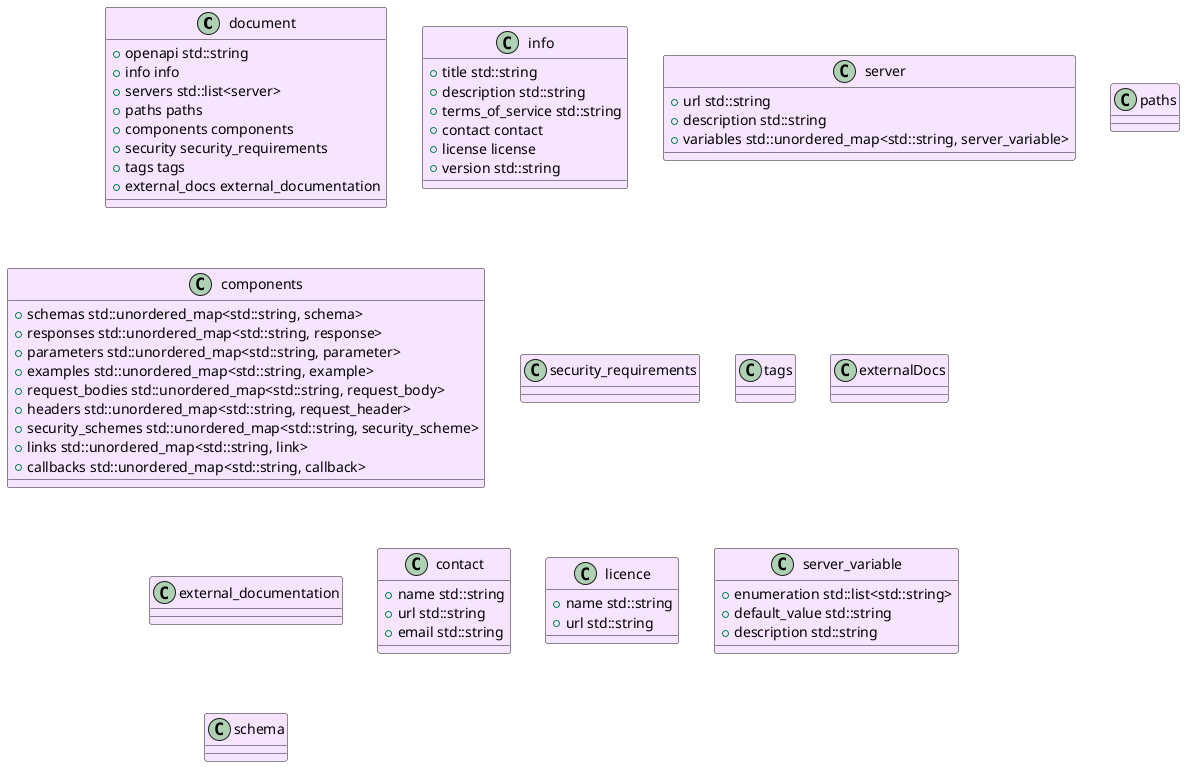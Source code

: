 @startuml
set namespaceSeparator ::
class document #F7E5FF {
        +{field} openapi std::string
        +{field} info info
        +{field} servers std::list<server>
        +{field} paths paths
        +{field} components components
        +{field} security security_requirements
        +{field} tags tags
        +{field} external_docs external_documentation
}

class info #F7E5FF {
        +{field} title std::string
        +{field} description std::string
        +{field} terms_of_service std::string
        +{field} contact contact
        +{field} license license
        +{field} version std::string
}

class server #F7E5FF {
        +{field} url std::string
        +{field} description std::string
        +{field} variables std::unordered_map<std::string, server_variable>
}

class paths #F7E5FF {
}

class components #F7E5FF {
        +{field} schemas std::unordered_map<std::string, schema>
        +{field} responses std::unordered_map<std::string, response>
        +{field} parameters std::unordered_map<std::string, parameter>
        +{field} examples std::unordered_map<std::string, example>
        +{field} request_bodies std::unordered_map<std::string, request_body>
        +{field} headers std::unordered_map<std::string, request_header>
        +{field} security_schemes std::unordered_map<std::string, security_scheme>
        +{field} links std::unordered_map<std::string, link>
        +{field} callbacks std::unordered_map<std::string, callback>
}

class security_requirements #F7E5FF {
}

class tags #F7E5FF {
}

class externalDocs #F7E5FF {
}

class external_documentation #F7E5FF {
}

class contact #F7E5FF {
        +{field} name std::string
        +{field} url std::string
        +{field} email std::string
}

class licence #F7E5FF {
        +{field} name std::string
        +{field} url std::string
}

class server_variable #F7E5FF {
        +{field} enumeration std::list<std::string>
        +{field} default_value std::string
        +{field} description std::string
}

class schema #F7E5FF {
}

@enduml
